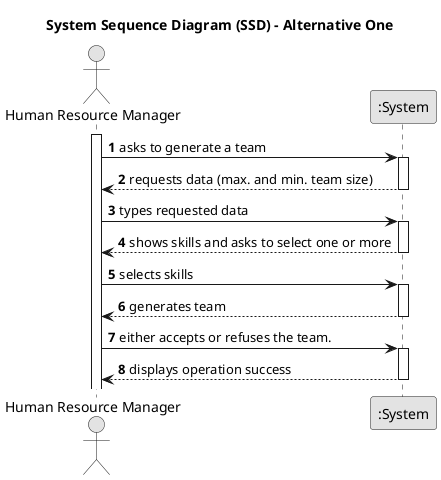 @startuml
skinparam monochrome true
skinparam packageStyle rectangle
skinparam shadowing false

title System Sequence Diagram (SSD) - Alternative One

autonumber

actor "Human Resource Manager" as Employee
participant ":System" as System

activate Employee

    Employee -> System : asks to generate a team
    activate System

        System --> Employee : requests data (max. and min. team size)
    deactivate System

    Employee -> System : types requested data
    activate System

            System --> Employee : shows skills and asks to select one or more
        deactivate System

        Employee -> System : selects skills
        activate System

        System --> Employee : generates team
    deactivate System

    Employee -> System : either accepts or refuses the team.
    activate System

        System --> Employee : displays operation success
    deactivate System

@enduml